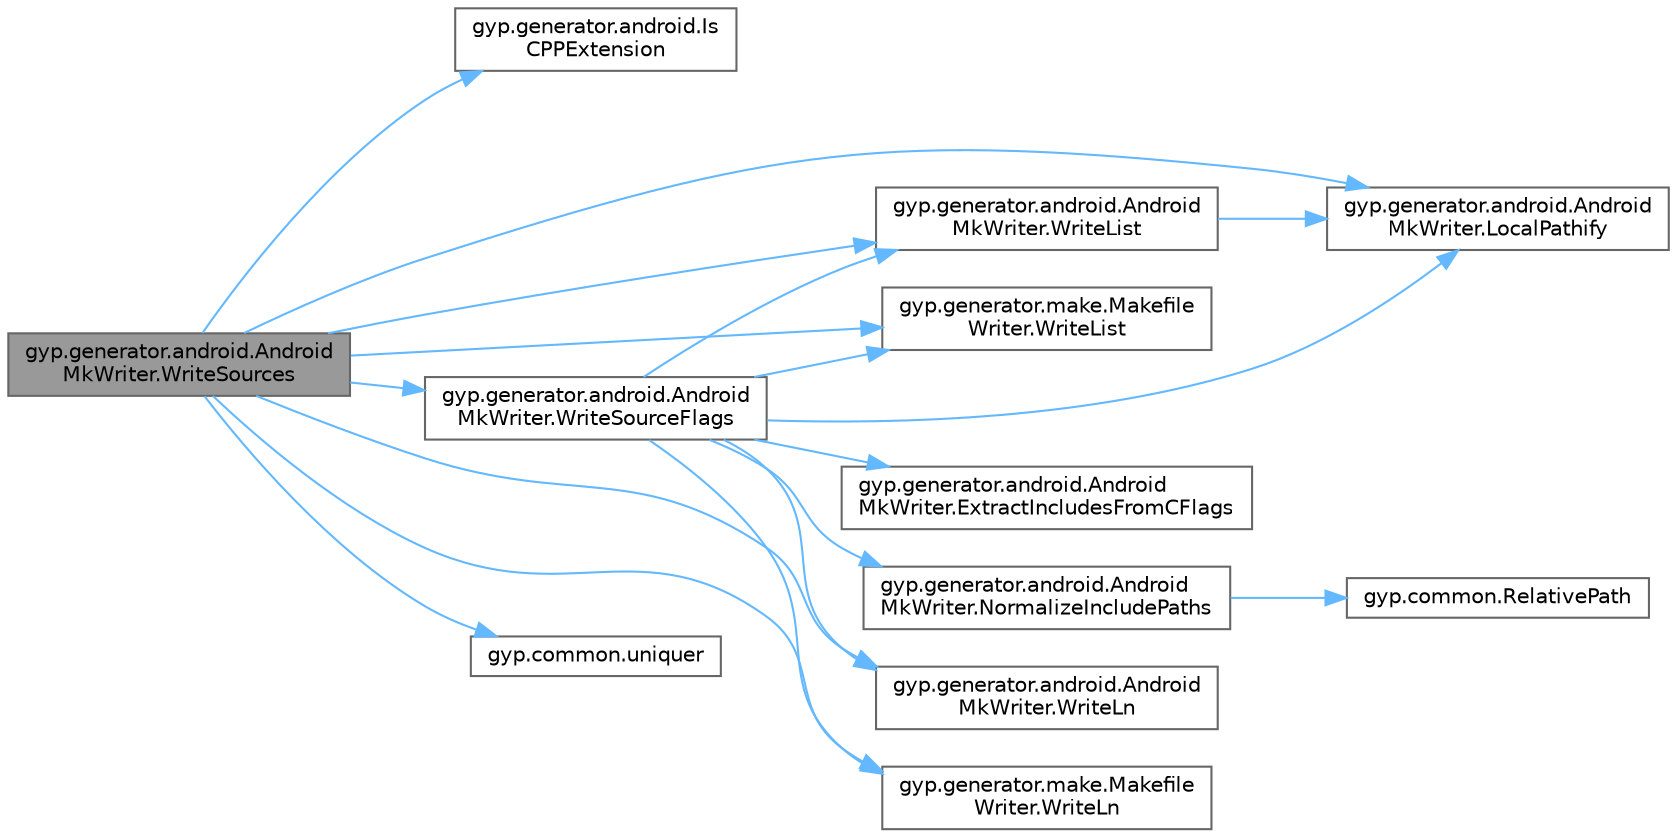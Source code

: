 digraph "gyp.generator.android.AndroidMkWriter.WriteSources"
{
 // LATEX_PDF_SIZE
  bgcolor="transparent";
  edge [fontname=Helvetica,fontsize=10,labelfontname=Helvetica,labelfontsize=10];
  node [fontname=Helvetica,fontsize=10,shape=box,height=0.2,width=0.4];
  rankdir="LR";
  Node1 [id="Node000001",label="gyp.generator.android.Android\lMkWriter.WriteSources",height=0.2,width=0.4,color="gray40", fillcolor="grey60", style="filled", fontcolor="black",tooltip=" "];
  Node1 -> Node2 [id="edge1_Node000001_Node000002",color="steelblue1",style="solid",tooltip=" "];
  Node2 [id="Node000002",label="gyp.generator.android.Is\lCPPExtension",height=0.2,width=0.4,color="grey40", fillcolor="white", style="filled",URL="$namespacegyp_1_1generator_1_1android.html#ad50d2d1fc93ec0e72637c4c4f60c1cc7",tooltip=" "];
  Node1 -> Node3 [id="edge2_Node000001_Node000003",color="steelblue1",style="solid",tooltip=" "];
  Node3 [id="Node000003",label="gyp.generator.android.Android\lMkWriter.LocalPathify",height=0.2,width=0.4,color="grey40", fillcolor="white", style="filled",URL="$classgyp_1_1generator_1_1android_1_1_android_mk_writer.html#aadd56929484e5da3d614414dbb9bcd30",tooltip=" "];
  Node1 -> Node4 [id="edge3_Node000001_Node000004",color="steelblue1",style="solid",tooltip=" "];
  Node4 [id="Node000004",label="gyp.common.uniquer",height=0.2,width=0.4,color="grey40", fillcolor="white", style="filled",URL="$namespacegyp_1_1common.html#ad189f1004790fca1b7cdfc7c01dde48f",tooltip=" "];
  Node1 -> Node5 [id="edge4_Node000001_Node000005",color="steelblue1",style="solid",tooltip=" "];
  Node5 [id="Node000005",label="gyp.generator.android.Android\lMkWriter.WriteList",height=0.2,width=0.4,color="grey40", fillcolor="white", style="filled",URL="$classgyp_1_1generator_1_1android_1_1_android_mk_writer.html#a043072c186835f10859fccfc7409e708",tooltip=" "];
  Node5 -> Node3 [id="edge5_Node000005_Node000003",color="steelblue1",style="solid",tooltip=" "];
  Node1 -> Node6 [id="edge6_Node000001_Node000006",color="steelblue1",style="solid",tooltip=" "];
  Node6 [id="Node000006",label="gyp.generator.make.Makefile\lWriter.WriteList",height=0.2,width=0.4,color="grey40", fillcolor="white", style="filled",URL="$classgyp_1_1generator_1_1make_1_1_makefile_writer.html#a5360c1260320149d24ec59aa4e4b135a",tooltip=" "];
  Node1 -> Node7 [id="edge7_Node000001_Node000007",color="steelblue1",style="solid",tooltip=" "];
  Node7 [id="Node000007",label="gyp.generator.android.Android\lMkWriter.WriteLn",height=0.2,width=0.4,color="grey40", fillcolor="white", style="filled",URL="$classgyp_1_1generator_1_1android_1_1_android_mk_writer.html#ac4046b7ff870a361f075cda0e1f872d1",tooltip=" "];
  Node1 -> Node8 [id="edge8_Node000001_Node000008",color="steelblue1",style="solid",tooltip=" "];
  Node8 [id="Node000008",label="gyp.generator.make.Makefile\lWriter.WriteLn",height=0.2,width=0.4,color="grey40", fillcolor="white", style="filled",URL="$classgyp_1_1generator_1_1make_1_1_makefile_writer.html#a17a233f04baf7a80e74f6a80aba806e3",tooltip=" "];
  Node1 -> Node9 [id="edge9_Node000001_Node000009",color="steelblue1",style="solid",tooltip=" "];
  Node9 [id="Node000009",label="gyp.generator.android.Android\lMkWriter.WriteSourceFlags",height=0.2,width=0.4,color="grey40", fillcolor="white", style="filled",URL="$classgyp_1_1generator_1_1android_1_1_android_mk_writer.html#a65f831615239ac27ad9bbac6cbb67573",tooltip=" "];
  Node9 -> Node10 [id="edge10_Node000009_Node000010",color="steelblue1",style="solid",tooltip=" "];
  Node10 [id="Node000010",label="gyp.generator.android.Android\lMkWriter.ExtractIncludesFromCFlags",height=0.2,width=0.4,color="grey40", fillcolor="white", style="filled",URL="$classgyp_1_1generator_1_1android_1_1_android_mk_writer.html#a027b4c5c23a05d6eafc608c389332717",tooltip=" "];
  Node9 -> Node3 [id="edge11_Node000009_Node000003",color="steelblue1",style="solid",tooltip=" "];
  Node9 -> Node11 [id="edge12_Node000009_Node000011",color="steelblue1",style="solid",tooltip=" "];
  Node11 [id="Node000011",label="gyp.generator.android.Android\lMkWriter.NormalizeIncludePaths",height=0.2,width=0.4,color="grey40", fillcolor="white", style="filled",URL="$classgyp_1_1generator_1_1android_1_1_android_mk_writer.html#a6ea64d33b7b23f21b567d28b21a50f0a",tooltip=" "];
  Node11 -> Node12 [id="edge13_Node000011_Node000012",color="steelblue1",style="solid",tooltip=" "];
  Node12 [id="Node000012",label="gyp.common.RelativePath",height=0.2,width=0.4,color="grey40", fillcolor="white", style="filled",URL="$namespacegyp_1_1common.html#a8533ebdd9774c22ee7f7450c54239796",tooltip=" "];
  Node9 -> Node5 [id="edge14_Node000009_Node000005",color="steelblue1",style="solid",tooltip=" "];
  Node9 -> Node6 [id="edge15_Node000009_Node000006",color="steelblue1",style="solid",tooltip=" "];
  Node9 -> Node7 [id="edge16_Node000009_Node000007",color="steelblue1",style="solid",tooltip=" "];
  Node9 -> Node8 [id="edge17_Node000009_Node000008",color="steelblue1",style="solid",tooltip=" "];
}

